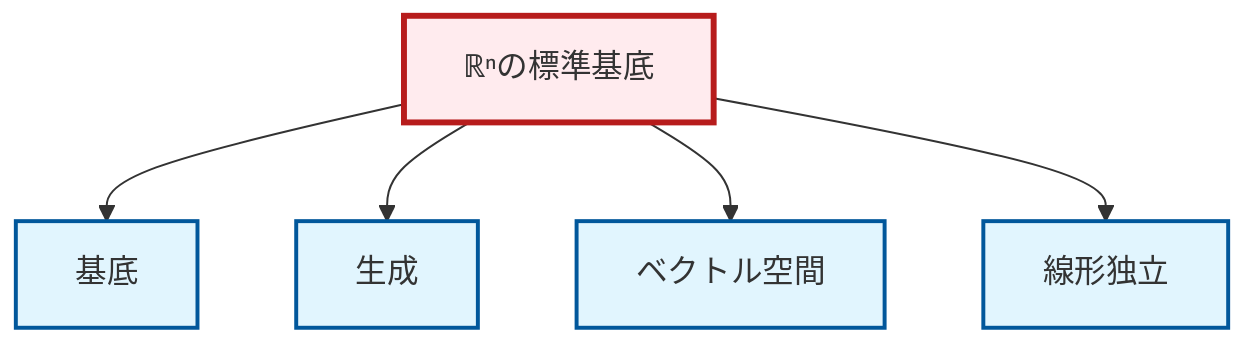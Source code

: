 graph TD
    classDef definition fill:#e1f5fe,stroke:#01579b,stroke-width:2px
    classDef theorem fill:#f3e5f5,stroke:#4a148c,stroke-width:2px
    classDef axiom fill:#fff3e0,stroke:#e65100,stroke-width:2px
    classDef example fill:#e8f5e9,stroke:#1b5e20,stroke-width:2px
    classDef current fill:#ffebee,stroke:#b71c1c,stroke-width:3px
    ex-standard-basis-rn["ℝⁿの標準基底"]:::example
    def-span["生成"]:::definition
    def-basis["基底"]:::definition
    def-linear-independence["線形独立"]:::definition
    def-vector-space["ベクトル空間"]:::definition
    ex-standard-basis-rn --> def-basis
    ex-standard-basis-rn --> def-span
    ex-standard-basis-rn --> def-vector-space
    ex-standard-basis-rn --> def-linear-independence
    class ex-standard-basis-rn current